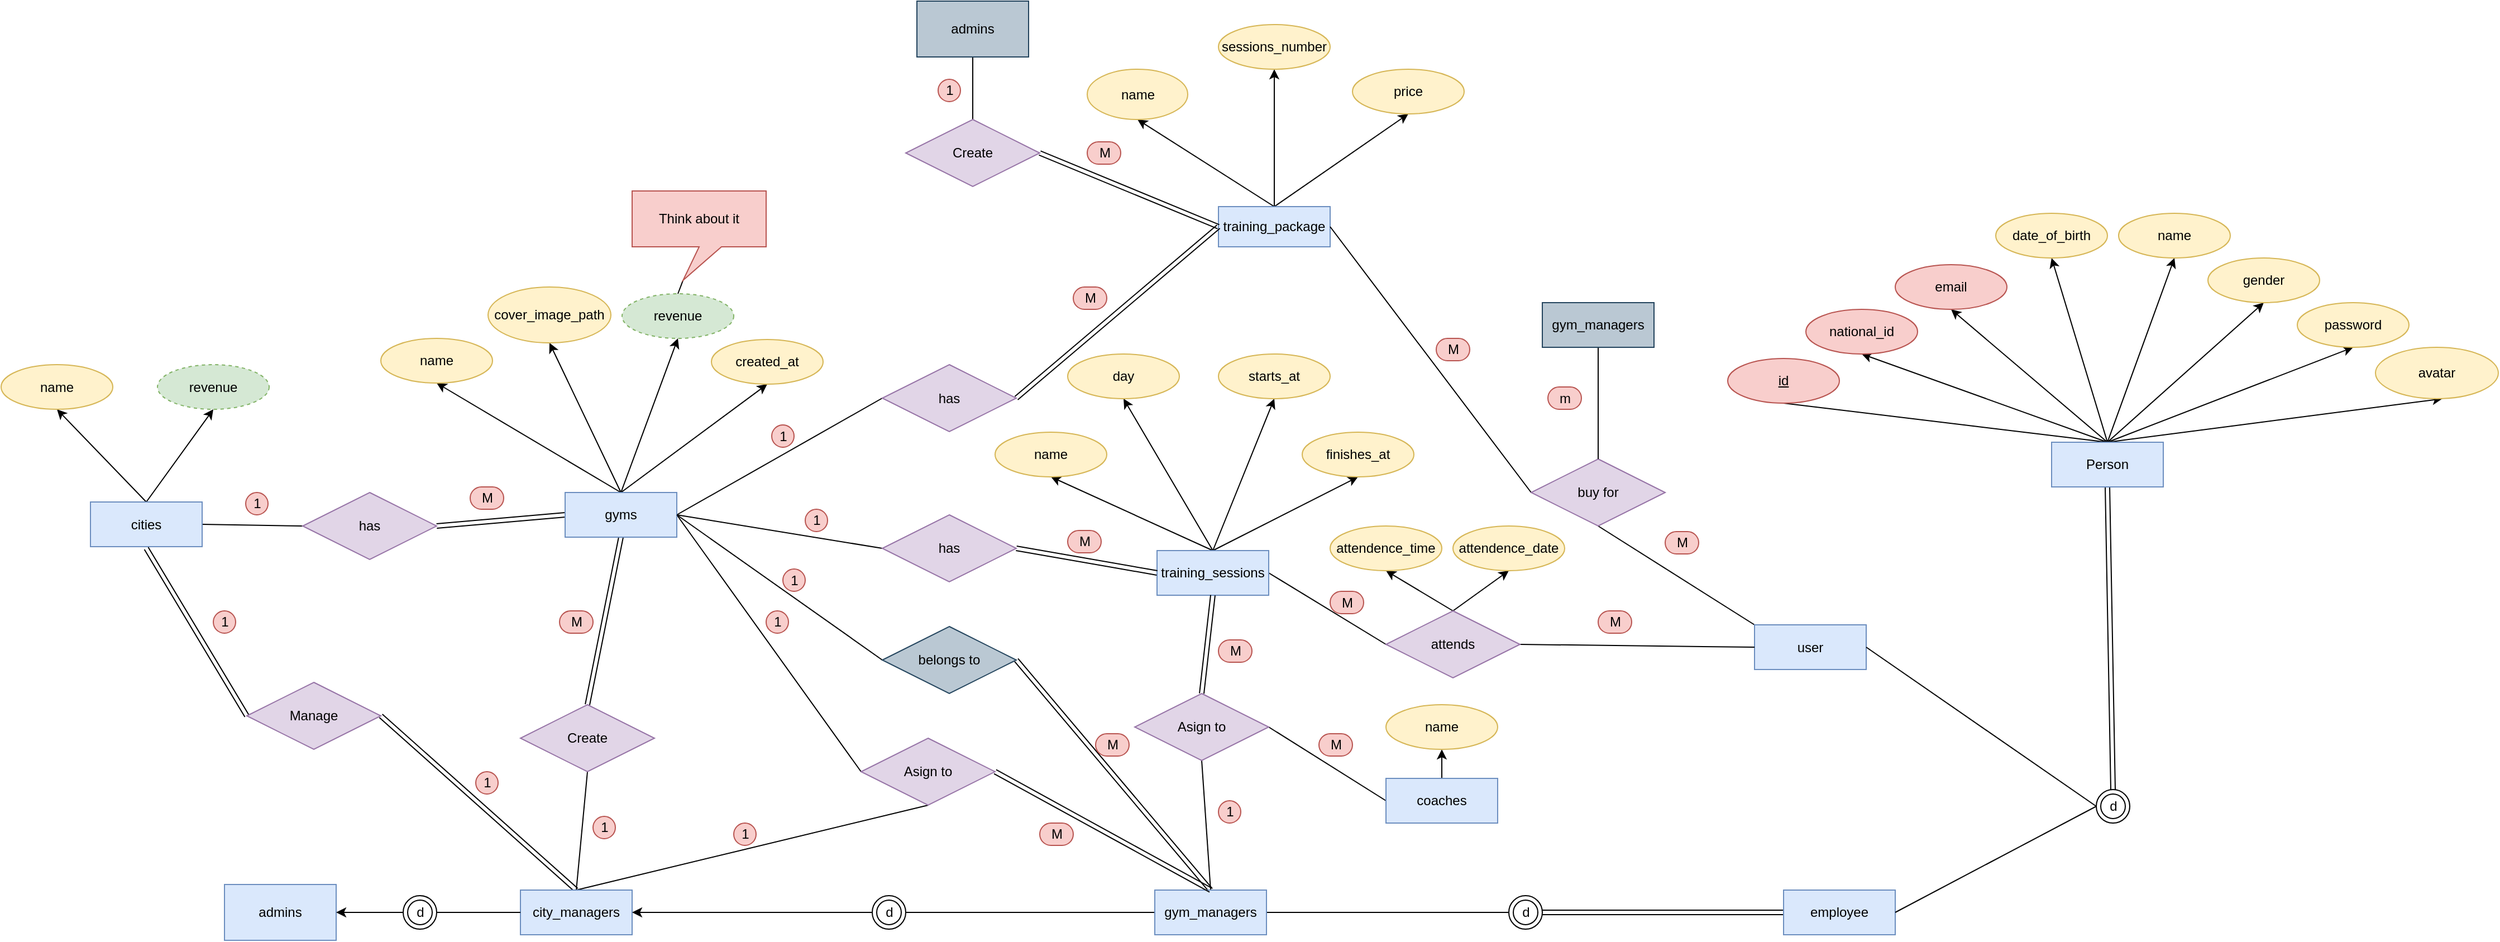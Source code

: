 <mxfile version="15.4.0" type="device" pages="2"><diagram name="Final Enhanced ERD" id="I5pskqRenlkBRNXmGsg3"><mxGraphModel dx="3729" dy="2287" grid="1" gridSize="10" guides="1" tooltips="1" connect="1" arrows="1" fold="1" page="1" pageScale="1" pageWidth="1169" pageHeight="827" math="0" shadow="0"><root><mxCell id="3XnUyBH3vOrXRpiGpQa9-0"/><mxCell id="3XnUyBH3vOrXRpiGpQa9-1" parent="3XnUyBH3vOrXRpiGpQa9-0"/><mxCell id="3XnUyBH3vOrXRpiGpQa9-2" style="edgeStyle=none;rounded=0;orthogonalLoop=1;jettySize=auto;html=1;exitX=0.5;exitY=0;exitDx=0;exitDy=0;entryX=0.5;entryY=1;entryDx=0;entryDy=0;" parent="3XnUyBH3vOrXRpiGpQa9-1" source="3XnUyBH3vOrXRpiGpQa9-11" target="3XnUyBH3vOrXRpiGpQa9-12" edge="1"><mxGeometry relative="1" as="geometry"/></mxCell><mxCell id="3XnUyBH3vOrXRpiGpQa9-3" style="edgeStyle=none;rounded=0;orthogonalLoop=1;jettySize=auto;html=1;exitX=0.5;exitY=0;exitDx=0;exitDy=0;entryX=0.5;entryY=1;entryDx=0;entryDy=0;" parent="3XnUyBH3vOrXRpiGpQa9-1" source="3XnUyBH3vOrXRpiGpQa9-11" target="3XnUyBH3vOrXRpiGpQa9-14" edge="1"><mxGeometry relative="1" as="geometry"/></mxCell><mxCell id="3XnUyBH3vOrXRpiGpQa9-4" style="edgeStyle=none;rounded=0;orthogonalLoop=1;jettySize=auto;html=1;exitX=0.5;exitY=0;exitDx=0;exitDy=0;entryX=0.5;entryY=1;entryDx=0;entryDy=0;" parent="3XnUyBH3vOrXRpiGpQa9-1" source="3XnUyBH3vOrXRpiGpQa9-11" target="3XnUyBH3vOrXRpiGpQa9-13" edge="1"><mxGeometry relative="1" as="geometry"/></mxCell><mxCell id="3XnUyBH3vOrXRpiGpQa9-5" style="edgeStyle=none;rounded=0;orthogonalLoop=1;jettySize=auto;html=1;exitX=0.5;exitY=0;exitDx=0;exitDy=0;entryX=0.5;entryY=1;entryDx=0;entryDy=0;" parent="3XnUyBH3vOrXRpiGpQa9-1" source="3XnUyBH3vOrXRpiGpQa9-11" target="3XnUyBH3vOrXRpiGpQa9-15" edge="1"><mxGeometry relative="1" as="geometry"/></mxCell><mxCell id="3XnUyBH3vOrXRpiGpQa9-6" style="edgeStyle=none;rounded=0;orthogonalLoop=1;jettySize=auto;html=1;exitX=0.5;exitY=0;exitDx=0;exitDy=0;entryX=0.545;entryY=1;entryDx=0;entryDy=0;entryPerimeter=0;" parent="3XnUyBH3vOrXRpiGpQa9-1" source="3XnUyBH3vOrXRpiGpQa9-11" target="3XnUyBH3vOrXRpiGpQa9-16" edge="1"><mxGeometry relative="1" as="geometry"/></mxCell><mxCell id="3XnUyBH3vOrXRpiGpQa9-7" style="edgeStyle=none;rounded=0;orthogonalLoop=1;jettySize=auto;html=1;exitX=0.5;exitY=0;exitDx=0;exitDy=0;entryX=0.5;entryY=1;entryDx=0;entryDy=0;" parent="3XnUyBH3vOrXRpiGpQa9-1" source="3XnUyBH3vOrXRpiGpQa9-11" target="3XnUyBH3vOrXRpiGpQa9-19" edge="1"><mxGeometry relative="1" as="geometry"/></mxCell><mxCell id="3XnUyBH3vOrXRpiGpQa9-8" style="edgeStyle=none;rounded=0;orthogonalLoop=1;jettySize=auto;html=1;exitX=0.5;exitY=0;exitDx=0;exitDy=0;entryX=0.5;entryY=1;entryDx=0;entryDy=0;" parent="3XnUyBH3vOrXRpiGpQa9-1" source="3XnUyBH3vOrXRpiGpQa9-11" target="3XnUyBH3vOrXRpiGpQa9-20" edge="1"><mxGeometry relative="1" as="geometry"/></mxCell><mxCell id="3XnUyBH3vOrXRpiGpQa9-9" style="edgeStyle=none;shape=link;rounded=0;orthogonalLoop=1;jettySize=auto;html=1;exitX=0.5;exitY=1;exitDx=0;exitDy=0;entryX=0.5;entryY=0;entryDx=0;entryDy=0;endArrow=classic;endFill=1;" parent="3XnUyBH3vOrXRpiGpQa9-1" source="3XnUyBH3vOrXRpiGpQa9-11" target="3XnUyBH3vOrXRpiGpQa9-41" edge="1"><mxGeometry relative="1" as="geometry"/></mxCell><mxCell id="3XnUyBH3vOrXRpiGpQa9-10" style="edgeStyle=none;rounded=0;orthogonalLoop=1;jettySize=auto;html=1;exitX=0.5;exitY=0;exitDx=0;exitDy=0;entryX=0.5;entryY=1;entryDx=0;entryDy=0;endArrow=none;endFill=0;" parent="3XnUyBH3vOrXRpiGpQa9-1" source="3XnUyBH3vOrXRpiGpQa9-11" target="3XnUyBH3vOrXRpiGpQa9-43" edge="1"><mxGeometry relative="1" as="geometry"/></mxCell><mxCell id="3XnUyBH3vOrXRpiGpQa9-11" value="Person" style="whiteSpace=wrap;html=1;align=center;fillColor=#dae8fc;strokeColor=#6c8ebf;" parent="3XnUyBH3vOrXRpiGpQa9-1" vertex="1"><mxGeometry x="746" y="175" width="100" height="40" as="geometry"/></mxCell><mxCell id="3XnUyBH3vOrXRpiGpQa9-12" value="email" style="ellipse;whiteSpace=wrap;html=1;align=center;fillColor=#f8cecc;strokeColor=#b85450;" parent="3XnUyBH3vOrXRpiGpQa9-1" vertex="1"><mxGeometry x="606" y="16" width="100" height="40" as="geometry"/></mxCell><mxCell id="3XnUyBH3vOrXRpiGpQa9-13" value="name" style="ellipse;whiteSpace=wrap;html=1;align=center;fillColor=#fff2cc;strokeColor=#d6b656;" parent="3XnUyBH3vOrXRpiGpQa9-1" vertex="1"><mxGeometry x="806" y="-30" width="100" height="40" as="geometry"/></mxCell><mxCell id="3XnUyBH3vOrXRpiGpQa9-14" value="national_id" style="ellipse;whiteSpace=wrap;html=1;align=center;fillColor=#f8cecc;strokeColor=#b85450;fontStyle=0" parent="3XnUyBH3vOrXRpiGpQa9-1" vertex="1"><mxGeometry x="526" y="56" width="100" height="40" as="geometry"/></mxCell><mxCell id="3XnUyBH3vOrXRpiGpQa9-15" value="password" style="ellipse;whiteSpace=wrap;html=1;align=center;fillColor=#fff2cc;strokeColor=#d6b656;" parent="3XnUyBH3vOrXRpiGpQa9-1" vertex="1"><mxGeometry x="966" y="50" width="100" height="40" as="geometry"/></mxCell><mxCell id="3XnUyBH3vOrXRpiGpQa9-16" value="avatar" style="ellipse;whiteSpace=wrap;html=1;align=center;fillColor=#fff2cc;strokeColor=#d6b656;" parent="3XnUyBH3vOrXRpiGpQa9-1" vertex="1"><mxGeometry x="1036" y="90" width="110" height="46" as="geometry"/></mxCell><mxCell id="3XnUyBH3vOrXRpiGpQa9-17" style="edgeStyle=none;rounded=0;orthogonalLoop=1;jettySize=auto;html=1;exitX=0;exitY=0.5;exitDx=0;exitDy=0;entryX=1;entryY=0.5;entryDx=0;entryDy=0;endArrow=none;endFill=0;" parent="3XnUyBH3vOrXRpiGpQa9-1" source="3XnUyBH3vOrXRpiGpQa9-18" target="3XnUyBH3vOrXRpiGpQa9-71" edge="1"><mxGeometry relative="1" as="geometry"><mxPoint x="270" y="596" as="targetPoint"/></mxGeometry></mxCell><mxCell id="3XnUyBH3vOrXRpiGpQa9-18" value="" style="ellipse;shape=doubleEllipse;whiteSpace=wrap;html=1;aspect=fixed;" parent="3XnUyBH3vOrXRpiGpQa9-1" vertex="1"><mxGeometry x="260" y="581" width="30" height="30" as="geometry"/></mxCell><mxCell id="3XnUyBH3vOrXRpiGpQa9-19" value="date_of_birth" style="ellipse;whiteSpace=wrap;html=1;align=center;fillColor=#fff2cc;strokeColor=#d6b656;" parent="3XnUyBH3vOrXRpiGpQa9-1" vertex="1"><mxGeometry x="696" y="-30" width="100" height="40" as="geometry"/></mxCell><mxCell id="3XnUyBH3vOrXRpiGpQa9-20" value="gender" style="ellipse;whiteSpace=wrap;html=1;align=center;fillColor=#fff2cc;strokeColor=#d6b656;" parent="3XnUyBH3vOrXRpiGpQa9-1" vertex="1"><mxGeometry x="886" y="10" width="100" height="40" as="geometry"/></mxCell><mxCell id="3XnUyBH3vOrXRpiGpQa9-21" value="admins" style="whiteSpace=wrap;html=1;align=center;fillColor=#dae8fc;strokeColor=#6c8ebf;" parent="3XnUyBH3vOrXRpiGpQa9-1" vertex="1"><mxGeometry x="-890" y="571" width="100" height="50" as="geometry"/></mxCell><mxCell id="3XnUyBH3vOrXRpiGpQa9-22" value="d" style="text;html=1;resizable=0;autosize=1;align=center;verticalAlign=middle;points=[];fillColor=none;strokeColor=none;rounded=0;" parent="3XnUyBH3vOrXRpiGpQa9-1" vertex="1"><mxGeometry x="265" y="586" width="20" height="20" as="geometry"/></mxCell><mxCell id="67njSNPCLtZeLC7Q-h0z-5" style="edgeStyle=none;rounded=0;orthogonalLoop=1;jettySize=auto;html=1;exitX=0.5;exitY=0;exitDx=0;exitDy=0;entryX=0.5;entryY=1;entryDx=0;entryDy=0;endArrow=classic;endFill=1;" parent="3XnUyBH3vOrXRpiGpQa9-1" source="3XnUyBH3vOrXRpiGpQa9-27" target="3XnUyBH3vOrXRpiGpQa9-28" edge="1"><mxGeometry relative="1" as="geometry"/></mxCell><mxCell id="67njSNPCLtZeLC7Q-h0z-6" style="edgeStyle=none;rounded=0;orthogonalLoop=1;jettySize=auto;html=1;exitX=0.5;exitY=0;exitDx=0;exitDy=0;entryX=0.5;entryY=1;entryDx=0;entryDy=0;endArrow=classic;endFill=1;" parent="3XnUyBH3vOrXRpiGpQa9-1" source="3XnUyBH3vOrXRpiGpQa9-27" target="3XnUyBH3vOrXRpiGpQa9-30" edge="1"><mxGeometry relative="1" as="geometry"/></mxCell><mxCell id="67njSNPCLtZeLC7Q-h0z-7" style="edgeStyle=none;rounded=0;orthogonalLoop=1;jettySize=auto;html=1;exitX=0.5;exitY=0;exitDx=0;exitDy=0;entryX=0.5;entryY=1;entryDx=0;entryDy=0;endArrow=classic;endFill=1;" parent="3XnUyBH3vOrXRpiGpQa9-1" source="3XnUyBH3vOrXRpiGpQa9-27" target="3XnUyBH3vOrXRpiGpQa9-29" edge="1"><mxGeometry relative="1" as="geometry"/></mxCell><mxCell id="3XnUyBH3vOrXRpiGpQa9-27" value="training_package" style="whiteSpace=wrap;html=1;align=center;fillColor=#dae8fc;strokeColor=#6c8ebf;" parent="3XnUyBH3vOrXRpiGpQa9-1" vertex="1"><mxGeometry y="-36" width="100" height="36" as="geometry"/></mxCell><mxCell id="3XnUyBH3vOrXRpiGpQa9-28" value="name" style="ellipse;whiteSpace=wrap;html=1;align=center;fillColor=#fff2cc;strokeColor=#d6b656;" parent="3XnUyBH3vOrXRpiGpQa9-1" vertex="1"><mxGeometry x="-117.5" y="-159" width="90" height="45" as="geometry"/></mxCell><mxCell id="3XnUyBH3vOrXRpiGpQa9-29" value="price" style="ellipse;whiteSpace=wrap;html=1;align=center;fillColor=#fff2cc;strokeColor=#d6b656;" parent="3XnUyBH3vOrXRpiGpQa9-1" vertex="1"><mxGeometry x="120" y="-159" width="100" height="40" as="geometry"/></mxCell><mxCell id="3XnUyBH3vOrXRpiGpQa9-30" value="sessions_number" style="ellipse;whiteSpace=wrap;html=1;align=center;fillColor=#fff2cc;strokeColor=#d6b656;" parent="3XnUyBH3vOrXRpiGpQa9-1" vertex="1"><mxGeometry y="-199" width="100" height="40" as="geometry"/></mxCell><mxCell id="BVjQJrXd631De7LE2uGL-12" style="edgeStyle=none;rounded=0;orthogonalLoop=1;jettySize=auto;html=1;exitX=0;exitY=0.5;exitDx=0;exitDy=0;entryX=1;entryY=0.5;entryDx=0;entryDy=0;endArrow=none;endFill=0;" parent="3XnUyBH3vOrXRpiGpQa9-1" source="3XnUyBH3vOrXRpiGpQa9-33" target="3XnUyBH3vOrXRpiGpQa9-27" edge="1"><mxGeometry relative="1" as="geometry"/></mxCell><mxCell id="6wAWY_jPVy7nvPov10EY-1" style="edgeStyle=none;rounded=0;orthogonalLoop=1;jettySize=auto;html=1;exitX=0.5;exitY=1;exitDx=0;exitDy=0;entryX=0;entryY=0;entryDx=0;entryDy=0;endArrow=none;endFill=0;" parent="3XnUyBH3vOrXRpiGpQa9-1" source="3XnUyBH3vOrXRpiGpQa9-33" target="3XnUyBH3vOrXRpiGpQa9-38" edge="1"><mxGeometry relative="1" as="geometry"/></mxCell><mxCell id="3XnUyBH3vOrXRpiGpQa9-33" value="buy for" style="shape=rhombus;perimeter=rhombusPerimeter;whiteSpace=wrap;html=1;align=center;fillColor=#e1d5e7;strokeColor=#9673a6;rotation=0;" parent="3XnUyBH3vOrXRpiGpQa9-1" vertex="1"><mxGeometry x="280" y="190" width="120" height="60" as="geometry"/></mxCell><mxCell id="3XnUyBH3vOrXRpiGpQa9-35" style="edgeStyle=none;rounded=0;orthogonalLoop=1;jettySize=auto;html=1;exitX=0;exitY=0.5;exitDx=0;exitDy=0;entryX=1;entryY=0.5;entryDx=0;entryDy=0;endArrow=classic;endFill=1;shape=link;" parent="3XnUyBH3vOrXRpiGpQa9-1" source="3XnUyBH3vOrXRpiGpQa9-36" target="3XnUyBH3vOrXRpiGpQa9-18" edge="1"><mxGeometry relative="1" as="geometry"/></mxCell><mxCell id="3XnUyBH3vOrXRpiGpQa9-36" value="employee" style="whiteSpace=wrap;html=1;align=center;fillColor=#dae8fc;strokeColor=#6c8ebf;" parent="3XnUyBH3vOrXRpiGpQa9-1" vertex="1"><mxGeometry x="506" y="576" width="100" height="40" as="geometry"/></mxCell><mxCell id="3XnUyBH3vOrXRpiGpQa9-38" value="user" style="whiteSpace=wrap;html=1;align=center;fillColor=#dae8fc;strokeColor=#6c8ebf;" parent="3XnUyBH3vOrXRpiGpQa9-1" vertex="1"><mxGeometry x="480" y="338.5" width="100" height="40" as="geometry"/></mxCell><mxCell id="3XnUyBH3vOrXRpiGpQa9-39" style="edgeStyle=none;rounded=0;orthogonalLoop=1;jettySize=auto;html=1;exitX=0;exitY=0.5;exitDx=0;exitDy=0;entryX=1;entryY=0.5;entryDx=0;entryDy=0;endArrow=none;endFill=0;" parent="3XnUyBH3vOrXRpiGpQa9-1" source="3XnUyBH3vOrXRpiGpQa9-41" target="3XnUyBH3vOrXRpiGpQa9-36" edge="1"><mxGeometry relative="1" as="geometry"/></mxCell><mxCell id="3XnUyBH3vOrXRpiGpQa9-40" style="edgeStyle=none;rounded=0;orthogonalLoop=1;jettySize=auto;html=1;exitX=0;exitY=0.5;exitDx=0;exitDy=0;endArrow=none;endFill=0;entryX=1;entryY=0.5;entryDx=0;entryDy=0;" parent="3XnUyBH3vOrXRpiGpQa9-1" source="3XnUyBH3vOrXRpiGpQa9-41" target="3XnUyBH3vOrXRpiGpQa9-38" edge="1"><mxGeometry relative="1" as="geometry"><mxPoint x="601" y="440" as="targetPoint"/></mxGeometry></mxCell><mxCell id="3XnUyBH3vOrXRpiGpQa9-41" value="" style="ellipse;shape=doubleEllipse;whiteSpace=wrap;html=1;aspect=fixed;" parent="3XnUyBH3vOrXRpiGpQa9-1" vertex="1"><mxGeometry x="786" y="486" width="30" height="30" as="geometry"/></mxCell><mxCell id="3XnUyBH3vOrXRpiGpQa9-42" value="d" style="text;html=1;resizable=0;autosize=1;align=center;verticalAlign=middle;points=[];fillColor=none;strokeColor=none;rounded=0;" parent="3XnUyBH3vOrXRpiGpQa9-1" vertex="1"><mxGeometry x="791" y="491" width="20" height="20" as="geometry"/></mxCell><mxCell id="3XnUyBH3vOrXRpiGpQa9-43" value="id" style="ellipse;whiteSpace=wrap;html=1;align=center;fillColor=#f8cecc;strokeColor=#b85450;fontStyle=4" parent="3XnUyBH3vOrXRpiGpQa9-1" vertex="1"><mxGeometry x="456" y="100" width="100" height="40" as="geometry"/></mxCell><mxCell id="67njSNPCLtZeLC7Q-h0z-11" style="edgeStyle=none;rounded=0;orthogonalLoop=1;jettySize=auto;html=1;exitX=0.5;exitY=0;exitDx=0;exitDy=0;entryX=0.5;entryY=1;entryDx=0;entryDy=0;endArrow=none;endFill=0;" parent="3XnUyBH3vOrXRpiGpQa9-1" source="3XnUyBH3vOrXRpiGpQa9-47" target="3XnUyBH3vOrXRpiGpQa9-67" edge="1"><mxGeometry relative="1" as="geometry"/></mxCell><mxCell id="67njSNPCLtZeLC7Q-h0z-14" style="edgeStyle=none;rounded=0;orthogonalLoop=1;jettySize=auto;html=1;exitX=0.5;exitY=0;exitDx=0;exitDy=0;entryX=1;entryY=0.5;entryDx=0;entryDy=0;endArrow=none;endFill=0;shape=link;" parent="3XnUyBH3vOrXRpiGpQa9-1" source="3XnUyBH3vOrXRpiGpQa9-47" target="67njSNPCLtZeLC7Q-h0z-13" edge="1"><mxGeometry relative="1" as="geometry"/></mxCell><mxCell id="7BEeQwaL0ZzUTKSQMzfb-3" style="edgeStyle=none;rounded=0;orthogonalLoop=1;jettySize=auto;html=1;exitX=0.5;exitY=0;exitDx=0;exitDy=0;entryX=0.5;entryY=1;entryDx=0;entryDy=0;endArrow=none;endFill=0;" parent="3XnUyBH3vOrXRpiGpQa9-1" source="3XnUyBH3vOrXRpiGpQa9-47" target="7BEeQwaL0ZzUTKSQMzfb-0" edge="1"><mxGeometry relative="1" as="geometry"/></mxCell><mxCell id="3XnUyBH3vOrXRpiGpQa9-47" value="city_managers" style="whiteSpace=wrap;html=1;align=center;fillColor=#dae8fc;strokeColor=#6c8ebf;" parent="3XnUyBH3vOrXRpiGpQa9-1" vertex="1"><mxGeometry x="-625" y="576" width="100" height="40" as="geometry"/></mxCell><mxCell id="3XnUyBH3vOrXRpiGpQa9-48" style="edgeStyle=none;rounded=0;orthogonalLoop=1;jettySize=auto;html=1;exitX=0;exitY=0.5;exitDx=0;exitDy=0;entryX=1;entryY=0.5;entryDx=0;entryDy=0;endArrow=classic;endFill=1;" parent="3XnUyBH3vOrXRpiGpQa9-1" source="3XnUyBH3vOrXRpiGpQa9-49" target="3XnUyBH3vOrXRpiGpQa9-47" edge="1"><mxGeometry relative="1" as="geometry"><mxPoint x="-309" y="856" as="targetPoint"/></mxGeometry></mxCell><mxCell id="3XnUyBH3vOrXRpiGpQa9-49" value="" style="ellipse;shape=doubleEllipse;whiteSpace=wrap;html=1;aspect=fixed;" parent="3XnUyBH3vOrXRpiGpQa9-1" vertex="1"><mxGeometry x="-310" y="581" width="30" height="30" as="geometry"/></mxCell><mxCell id="3XnUyBH3vOrXRpiGpQa9-50" value="d" style="text;html=1;resizable=0;autosize=1;align=center;verticalAlign=middle;points=[];fillColor=none;strokeColor=none;rounded=0;" parent="3XnUyBH3vOrXRpiGpQa9-1" vertex="1"><mxGeometry x="-305" y="586" width="20" height="20" as="geometry"/></mxCell><mxCell id="3XnUyBH3vOrXRpiGpQa9-51" style="edgeStyle=none;rounded=0;orthogonalLoop=1;jettySize=auto;html=1;exitX=0;exitY=0.5;exitDx=0;exitDy=0;entryX=1;entryY=0.5;entryDx=0;entryDy=0;endArrow=none;endFill=0;" parent="3XnUyBH3vOrXRpiGpQa9-1" source="3XnUyBH3vOrXRpiGpQa9-47" target="3XnUyBH3vOrXRpiGpQa9-53" edge="1"><mxGeometry relative="1" as="geometry"><mxPoint x="-380" y="699.5" as="sourcePoint"/></mxGeometry></mxCell><mxCell id="67njSNPCLtZeLC7Q-h0z-2" style="edgeStyle=none;rounded=0;orthogonalLoop=1;jettySize=auto;html=1;exitX=0;exitY=0.5;exitDx=0;exitDy=0;entryX=1;entryY=0.5;entryDx=0;entryDy=0;endArrow=classic;endFill=1;" parent="3XnUyBH3vOrXRpiGpQa9-1" source="3XnUyBH3vOrXRpiGpQa9-53" target="3XnUyBH3vOrXRpiGpQa9-21" edge="1"><mxGeometry relative="1" as="geometry"/></mxCell><mxCell id="3XnUyBH3vOrXRpiGpQa9-53" value="" style="ellipse;shape=doubleEllipse;whiteSpace=wrap;html=1;aspect=fixed;" parent="3XnUyBH3vOrXRpiGpQa9-1" vertex="1"><mxGeometry x="-730" y="581" width="30" height="30" as="geometry"/></mxCell><mxCell id="3XnUyBH3vOrXRpiGpQa9-54" value="d" style="text;html=1;resizable=0;autosize=1;align=center;verticalAlign=middle;points=[];fillColor=none;strokeColor=none;rounded=0;" parent="3XnUyBH3vOrXRpiGpQa9-1" vertex="1"><mxGeometry x="-725" y="586" width="20" height="20" as="geometry"/></mxCell><mxCell id="67njSNPCLtZeLC7Q-h0z-15" style="edgeStyle=none;rounded=0;orthogonalLoop=1;jettySize=auto;html=1;exitX=0.5;exitY=0;exitDx=0;exitDy=0;entryX=0.5;entryY=1;entryDx=0;entryDy=0;endArrow=classic;endFill=1;" parent="3XnUyBH3vOrXRpiGpQa9-1" source="3XnUyBH3vOrXRpiGpQa9-59" target="3XnUyBH3vOrXRpiGpQa9-60" edge="1"><mxGeometry relative="1" as="geometry"/></mxCell><mxCell id="67njSNPCLtZeLC7Q-h0z-16" style="edgeStyle=none;rounded=0;orthogonalLoop=1;jettySize=auto;html=1;exitX=0.5;exitY=0;exitDx=0;exitDy=0;entryX=0.5;entryY=1;entryDx=0;entryDy=0;endArrow=classic;endFill=1;" parent="3XnUyBH3vOrXRpiGpQa9-1" source="3XnUyBH3vOrXRpiGpQa9-59" target="3XnUyBH3vOrXRpiGpQa9-126" edge="1"><mxGeometry relative="1" as="geometry"/></mxCell><mxCell id="67njSNPCLtZeLC7Q-h0z-18" style="edgeStyle=none;rounded=0;orthogonalLoop=1;jettySize=auto;html=1;exitX=1;exitY=0.5;exitDx=0;exitDy=0;entryX=0;entryY=0.5;entryDx=0;entryDy=0;endArrow=none;endFill=0;" parent="3XnUyBH3vOrXRpiGpQa9-1" source="3XnUyBH3vOrXRpiGpQa9-59" target="3XnUyBH3vOrXRpiGpQa9-64" edge="1"><mxGeometry relative="1" as="geometry"/></mxCell><mxCell id="3XnUyBH3vOrXRpiGpQa9-59" value="cities" style="whiteSpace=wrap;html=1;align=center;fillColor=#dae8fc;strokeColor=#6c8ebf;" parent="3XnUyBH3vOrXRpiGpQa9-1" vertex="1"><mxGeometry x="-1010" y="228.5" width="100" height="40" as="geometry"/></mxCell><mxCell id="3XnUyBH3vOrXRpiGpQa9-60" value="name" style="ellipse;whiteSpace=wrap;html=1;align=center;fillColor=#fff2cc;strokeColor=#d6b656;" parent="3XnUyBH3vOrXRpiGpQa9-1" vertex="1"><mxGeometry x="-1090" y="105.5" width="100" height="40" as="geometry"/></mxCell><mxCell id="67njSNPCLtZeLC7Q-h0z-19" style="edgeStyle=none;rounded=0;orthogonalLoop=1;jettySize=auto;html=1;exitX=1;exitY=0.5;exitDx=0;exitDy=0;entryX=0;entryY=0.5;entryDx=0;entryDy=0;endArrow=none;endFill=0;shape=link;" parent="3XnUyBH3vOrXRpiGpQa9-1" source="3XnUyBH3vOrXRpiGpQa9-64" target="3XnUyBH3vOrXRpiGpQa9-81" edge="1"><mxGeometry relative="1" as="geometry"/></mxCell><mxCell id="3XnUyBH3vOrXRpiGpQa9-64" value="has" style="shape=rhombus;perimeter=rhombusPerimeter;whiteSpace=wrap;html=1;align=center;fillColor=#e1d5e7;strokeColor=#9673a6;" parent="3XnUyBH3vOrXRpiGpQa9-1" vertex="1"><mxGeometry x="-820" y="220" width="120" height="60" as="geometry"/></mxCell><mxCell id="3XnUyBH3vOrXRpiGpQa9-65" value="M" style="text;html=1;resizable=0;autosize=1;align=center;verticalAlign=middle;points=[];fillColor=#f8cecc;strokeColor=#b85450;rounded=1;arcSize=50;" parent="3XnUyBH3vOrXRpiGpQa9-1" vertex="1"><mxGeometry x="-670" y="215" width="30" height="20" as="geometry"/></mxCell><mxCell id="67njSNPCLtZeLC7Q-h0z-12" style="edgeStyle=none;rounded=0;orthogonalLoop=1;jettySize=auto;html=1;exitX=0.5;exitY=0;exitDx=0;exitDy=0;entryX=0.5;entryY=1;entryDx=0;entryDy=0;endArrow=none;endFill=0;shape=link;" parent="3XnUyBH3vOrXRpiGpQa9-1" source="3XnUyBH3vOrXRpiGpQa9-67" target="3XnUyBH3vOrXRpiGpQa9-81" edge="1"><mxGeometry relative="1" as="geometry"/></mxCell><mxCell id="3XnUyBH3vOrXRpiGpQa9-67" value="Create" style="shape=rhombus;perimeter=rhombusPerimeter;whiteSpace=wrap;html=1;align=center;fillColor=#e1d5e7;strokeColor=#9673a6;" parent="3XnUyBH3vOrXRpiGpQa9-1" vertex="1"><mxGeometry x="-625" y="410" width="120" height="60" as="geometry"/></mxCell><mxCell id="3XnUyBH3vOrXRpiGpQa9-68" style="edgeStyle=none;rounded=0;orthogonalLoop=1;jettySize=auto;html=1;exitX=0;exitY=0.5;exitDx=0;exitDy=0;entryX=1;entryY=0.5;entryDx=0;entryDy=0;endArrow=none;endFill=0;" parent="3XnUyBH3vOrXRpiGpQa9-1" source="3XnUyBH3vOrXRpiGpQa9-71" target="3XnUyBH3vOrXRpiGpQa9-49" edge="1"><mxGeometry relative="1" as="geometry"/></mxCell><mxCell id="2t46BDxV1obnQ-xTkzqL-1" style="edgeStyle=none;rounded=0;orthogonalLoop=1;jettySize=auto;html=1;exitX=0.5;exitY=0;exitDx=0;exitDy=0;entryX=1;entryY=0.5;entryDx=0;entryDy=0;endArrow=none;endFill=0;shape=link;" parent="3XnUyBH3vOrXRpiGpQa9-1" source="3XnUyBH3vOrXRpiGpQa9-71" target="2t46BDxV1obnQ-xTkzqL-0" edge="1"><mxGeometry relative="1" as="geometry"/></mxCell><mxCell id="PWxdYwW-8Fs6NaxxR_2b-9" style="edgeStyle=none;rounded=0;orthogonalLoop=1;jettySize=auto;html=1;exitX=0.5;exitY=0;exitDx=0;exitDy=0;entryX=0.5;entryY=1;entryDx=0;entryDy=0;endArrow=none;endFill=0;" parent="3XnUyBH3vOrXRpiGpQa9-1" source="3XnUyBH3vOrXRpiGpQa9-71" target="PWxdYwW-8Fs6NaxxR_2b-8" edge="1"><mxGeometry relative="1" as="geometry"/></mxCell><mxCell id="3XnUyBH3vOrXRpiGpQa9-71" value="gym_managers" style="whiteSpace=wrap;html=1;align=center;fillColor=#dae8fc;strokeColor=#6c8ebf;" parent="3XnUyBH3vOrXRpiGpQa9-1" vertex="1"><mxGeometry x="-57" y="576" width="100" height="40" as="geometry"/></mxCell><mxCell id="3XnUyBH3vOrXRpiGpQa9-74" style="edgeStyle=none;rounded=0;orthogonalLoop=1;jettySize=auto;html=1;exitX=0.5;exitY=0;exitDx=0;exitDy=0;entryX=0.5;entryY=1;entryDx=0;entryDy=0;endArrow=classic;endFill=1;" parent="3XnUyBH3vOrXRpiGpQa9-1" source="3XnUyBH3vOrXRpiGpQa9-81" target="3XnUyBH3vOrXRpiGpQa9-83" edge="1"><mxGeometry relative="1" as="geometry"/></mxCell><mxCell id="3XnUyBH3vOrXRpiGpQa9-75" style="edgeStyle=none;rounded=0;orthogonalLoop=1;jettySize=auto;html=1;exitX=0.5;exitY=0;exitDx=0;exitDy=0;entryX=0.5;entryY=1;entryDx=0;entryDy=0;endArrow=classic;endFill=1;" parent="3XnUyBH3vOrXRpiGpQa9-1" source="3XnUyBH3vOrXRpiGpQa9-81" target="3XnUyBH3vOrXRpiGpQa9-84" edge="1"><mxGeometry relative="1" as="geometry"/></mxCell><mxCell id="3XnUyBH3vOrXRpiGpQa9-76" style="edgeStyle=none;rounded=0;orthogonalLoop=1;jettySize=auto;html=1;exitX=0.5;exitY=0;exitDx=0;exitDy=0;entryX=0.5;entryY=1;entryDx=0;entryDy=0;endArrow=classic;endFill=1;" parent="3XnUyBH3vOrXRpiGpQa9-1" source="3XnUyBH3vOrXRpiGpQa9-81" target="3XnUyBH3vOrXRpiGpQa9-82" edge="1"><mxGeometry relative="1" as="geometry"/></mxCell><mxCell id="3XnUyBH3vOrXRpiGpQa9-80" style="edgeStyle=none;rounded=0;orthogonalLoop=1;jettySize=auto;html=1;exitX=0.5;exitY=0;exitDx=0;exitDy=0;entryX=0.5;entryY=1;entryDx=0;entryDy=0;endArrow=classic;endFill=1;" parent="3XnUyBH3vOrXRpiGpQa9-1" source="3XnUyBH3vOrXRpiGpQa9-81" target="3XnUyBH3vOrXRpiGpQa9-125" edge="1"><mxGeometry relative="1" as="geometry"/></mxCell><mxCell id="wtmWELM-XLlsKLxCKAkb-0" style="edgeStyle=none;rounded=0;orthogonalLoop=1;jettySize=auto;html=1;exitX=1;exitY=0.5;exitDx=0;exitDy=0;entryX=0;entryY=0.5;entryDx=0;entryDy=0;endArrow=none;endFill=0;" parent="3XnUyBH3vOrXRpiGpQa9-1" source="3XnUyBH3vOrXRpiGpQa9-81" target="3XnUyBH3vOrXRpiGpQa9-122" edge="1"><mxGeometry relative="1" as="geometry"/></mxCell><mxCell id="7BEeQwaL0ZzUTKSQMzfb-1" style="edgeStyle=none;rounded=0;orthogonalLoop=1;jettySize=auto;html=1;exitX=1;exitY=0.5;exitDx=0;exitDy=0;entryX=0;entryY=0.5;entryDx=0;entryDy=0;endArrow=none;endFill=0;" parent="3XnUyBH3vOrXRpiGpQa9-1" source="3XnUyBH3vOrXRpiGpQa9-81" target="7BEeQwaL0ZzUTKSQMzfb-0" edge="1"><mxGeometry relative="1" as="geometry"/></mxCell><mxCell id="hUMQhtJYAKS4tBE5VKwz-1" style="edgeStyle=none;rounded=0;orthogonalLoop=1;jettySize=auto;html=1;exitX=1;exitY=0.5;exitDx=0;exitDy=0;entryX=0;entryY=0.5;entryDx=0;entryDy=0;endArrow=none;endFill=0;" parent="3XnUyBH3vOrXRpiGpQa9-1" source="3XnUyBH3vOrXRpiGpQa9-81" target="hUMQhtJYAKS4tBE5VKwz-0" edge="1"><mxGeometry relative="1" as="geometry"/></mxCell><mxCell id="3XnUyBH3vOrXRpiGpQa9-81" value="gyms" style="whiteSpace=wrap;html=1;align=center;fillColor=#dae8fc;strokeColor=#6c8ebf;" parent="3XnUyBH3vOrXRpiGpQa9-1" vertex="1"><mxGeometry x="-585" y="220" width="100" height="40" as="geometry"/></mxCell><mxCell id="3XnUyBH3vOrXRpiGpQa9-82" value="name" style="ellipse;whiteSpace=wrap;html=1;align=center;fillColor=#fff2cc;strokeColor=#d6b656;" parent="3XnUyBH3vOrXRpiGpQa9-1" vertex="1"><mxGeometry x="-750" y="82" width="100" height="40" as="geometry"/></mxCell><mxCell id="3XnUyBH3vOrXRpiGpQa9-83" value="created_at" style="ellipse;whiteSpace=wrap;html=1;align=center;fillColor=#fff2cc;strokeColor=#d6b656;" parent="3XnUyBH3vOrXRpiGpQa9-1" vertex="1"><mxGeometry x="-454" y="83" width="100" height="40" as="geometry"/></mxCell><mxCell id="3XnUyBH3vOrXRpiGpQa9-84" value="cover_image_path" style="ellipse;whiteSpace=wrap;html=1;align=center;fillColor=#fff2cc;strokeColor=#d6b656;" parent="3XnUyBH3vOrXRpiGpQa9-1" vertex="1"><mxGeometry x="-654" y="36" width="110" height="50" as="geometry"/></mxCell><mxCell id="3XnUyBH3vOrXRpiGpQa9-86" value="M" style="text;html=1;resizable=0;autosize=1;align=center;verticalAlign=middle;points=[];fillColor=#f8cecc;strokeColor=#b85450;rounded=1;arcSize=50;" parent="3XnUyBH3vOrXRpiGpQa9-1" vertex="1"><mxGeometry x="-590" y="326" width="30" height="20" as="geometry"/></mxCell><mxCell id="3XnUyBH3vOrXRpiGpQa9-87" value="1" style="text;html=1;resizable=0;autosize=1;align=center;verticalAlign=middle;points=[];fillColor=#f8cecc;strokeColor=#b85450;rounded=1;arcSize=50;" parent="3XnUyBH3vOrXRpiGpQa9-1" vertex="1"><mxGeometry x="-871" y="220" width="20" height="20" as="geometry"/></mxCell><mxCell id="3XnUyBH3vOrXRpiGpQa9-90" style="edgeStyle=none;rounded=0;orthogonalLoop=1;jettySize=auto;html=1;exitX=0.5;exitY=0;exitDx=0;exitDy=0;entryX=0.5;entryY=1;entryDx=0;entryDy=0;endArrow=classic;endFill=1;" parent="3XnUyBH3vOrXRpiGpQa9-1" source="3XnUyBH3vOrXRpiGpQa9-94" target="3XnUyBH3vOrXRpiGpQa9-95" edge="1"><mxGeometry relative="1" as="geometry"/></mxCell><mxCell id="3XnUyBH3vOrXRpiGpQa9-91" style="edgeStyle=none;rounded=0;orthogonalLoop=1;jettySize=auto;html=1;exitX=0.5;exitY=0;exitDx=0;exitDy=0;entryX=0.5;entryY=1;entryDx=0;entryDy=0;endArrow=classic;endFill=1;" parent="3XnUyBH3vOrXRpiGpQa9-1" source="3XnUyBH3vOrXRpiGpQa9-94" target="3XnUyBH3vOrXRpiGpQa9-98" edge="1"><mxGeometry relative="1" as="geometry"/></mxCell><mxCell id="3XnUyBH3vOrXRpiGpQa9-92" style="edgeStyle=none;rounded=0;orthogonalLoop=1;jettySize=auto;html=1;exitX=0.5;exitY=0;exitDx=0;exitDy=0;entryX=0.5;entryY=1;entryDx=0;entryDy=0;endArrow=classic;endFill=1;" parent="3XnUyBH3vOrXRpiGpQa9-1" source="3XnUyBH3vOrXRpiGpQa9-94" target="3XnUyBH3vOrXRpiGpQa9-96" edge="1"><mxGeometry relative="1" as="geometry"/></mxCell><mxCell id="3XnUyBH3vOrXRpiGpQa9-93" style="edgeStyle=none;rounded=0;orthogonalLoop=1;jettySize=auto;html=1;exitX=0.5;exitY=0;exitDx=0;exitDy=0;entryX=0.5;entryY=1;entryDx=0;entryDy=0;endArrow=classic;endFill=1;" parent="3XnUyBH3vOrXRpiGpQa9-1" source="3XnUyBH3vOrXRpiGpQa9-94" target="3XnUyBH3vOrXRpiGpQa9-97" edge="1"><mxGeometry relative="1" as="geometry"><mxPoint x="-16" y="-54.0" as="targetPoint"/></mxGeometry></mxCell><mxCell id="GtJcBT9kxezIZ92Mib9B-5" style="edgeStyle=none;rounded=0;orthogonalLoop=1;jettySize=auto;html=1;exitX=1;exitY=0.5;exitDx=0;exitDy=0;entryX=0;entryY=0.5;entryDx=0;entryDy=0;endArrow=none;endFill=0;" parent="3XnUyBH3vOrXRpiGpQa9-1" source="3XnUyBH3vOrXRpiGpQa9-94" target="GtJcBT9kxezIZ92Mib9B-2" edge="1"><mxGeometry relative="1" as="geometry"/></mxCell><mxCell id="3XnUyBH3vOrXRpiGpQa9-94" value="training_sessions" style="whiteSpace=wrap;html=1;align=center;fillColor=#dae8fc;strokeColor=#6c8ebf;" parent="3XnUyBH3vOrXRpiGpQa9-1" vertex="1"><mxGeometry x="-55" y="272" width="100" height="40" as="geometry"/></mxCell><mxCell id="3XnUyBH3vOrXRpiGpQa9-95" value="name" style="ellipse;whiteSpace=wrap;html=1;align=center;fillColor=#fff2cc;strokeColor=#d6b656;" parent="3XnUyBH3vOrXRpiGpQa9-1" vertex="1"><mxGeometry x="-200" y="166" width="100" height="40" as="geometry"/></mxCell><mxCell id="3XnUyBH3vOrXRpiGpQa9-96" value="starts_at" style="ellipse;whiteSpace=wrap;html=1;align=center;fillColor=#fff2cc;strokeColor=#d6b656;" parent="3XnUyBH3vOrXRpiGpQa9-1" vertex="1"><mxGeometry y="96" width="100" height="40" as="geometry"/></mxCell><mxCell id="3XnUyBH3vOrXRpiGpQa9-97" value="finishes_at" style="ellipse;whiteSpace=wrap;html=1;align=center;fillColor=#fff2cc;strokeColor=#d6b656;" parent="3XnUyBH3vOrXRpiGpQa9-1" vertex="1"><mxGeometry x="75" y="166" width="100" height="40" as="geometry"/></mxCell><mxCell id="3XnUyBH3vOrXRpiGpQa9-98" value="day" style="ellipse;whiteSpace=wrap;html=1;align=center;fillColor=#fff2cc;strokeColor=#d6b656;" parent="3XnUyBH3vOrXRpiGpQa9-1" vertex="1"><mxGeometry x="-135" y="96" width="100" height="40" as="geometry"/></mxCell><mxCell id="3XnUyBH3vOrXRpiGpQa9-99" style="edgeStyle=none;rounded=0;orthogonalLoop=1;jettySize=auto;html=1;exitX=1;exitY=1;exitDx=0;exitDy=0;endArrow=none;endFill=0;" parent="3XnUyBH3vOrXRpiGpQa9-1" source="3XnUyBH3vOrXRpiGpQa9-98" target="3XnUyBH3vOrXRpiGpQa9-98" edge="1"><mxGeometry relative="1" as="geometry"/></mxCell><mxCell id="BVjQJrXd631De7LE2uGL-11" style="edgeStyle=none;rounded=0;orthogonalLoop=1;jettySize=auto;html=1;exitX=1;exitY=0.5;exitDx=0;exitDy=0;entryX=0;entryY=0.5;entryDx=0;entryDy=0;endArrow=none;endFill=0;shape=link;" parent="3XnUyBH3vOrXRpiGpQa9-1" source="3XnUyBH3vOrXRpiGpQa9-122" target="3XnUyBH3vOrXRpiGpQa9-27" edge="1"><mxGeometry relative="1" as="geometry"/></mxCell><mxCell id="3XnUyBH3vOrXRpiGpQa9-122" value="has" style="shape=rhombus;perimeter=rhombusPerimeter;whiteSpace=wrap;html=1;align=center;fillColor=#e1d5e7;strokeColor=#9673a6;rotation=0;" parent="3XnUyBH3vOrXRpiGpQa9-1" vertex="1"><mxGeometry x="-301" y="105.5" width="120" height="60" as="geometry"/></mxCell><mxCell id="3XnUyBH3vOrXRpiGpQa9-125" value="revenue" style="ellipse;whiteSpace=wrap;html=1;align=center;dashed=1;fillColor=#d5e8d4;strokeColor=#82b366;" parent="3XnUyBH3vOrXRpiGpQa9-1" vertex="1"><mxGeometry x="-534" y="42" width="100" height="40" as="geometry"/></mxCell><mxCell id="3XnUyBH3vOrXRpiGpQa9-126" value="revenue" style="ellipse;whiteSpace=wrap;html=1;align=center;dashed=1;fillColor=#d5e8d4;strokeColor=#82b366;" parent="3XnUyBH3vOrXRpiGpQa9-1" vertex="1"><mxGeometry x="-950" y="105.5" width="100" height="40" as="geometry"/></mxCell><mxCell id="67njSNPCLtZeLC7Q-h0z-9" style="edgeStyle=none;rounded=0;orthogonalLoop=1;jettySize=auto;html=1;exitX=0;exitY=0;exitDx=45.6;exitDy=80;exitPerimeter=0;entryX=0.5;entryY=0;entryDx=0;entryDy=0;endArrow=none;endFill=0;" parent="3XnUyBH3vOrXRpiGpQa9-1" source="3XnUyBH3vOrXRpiGpQa9-127" target="3XnUyBH3vOrXRpiGpQa9-125" edge="1"><mxGeometry relative="1" as="geometry"/></mxCell><mxCell id="3XnUyBH3vOrXRpiGpQa9-127" value="Think about it" style="shape=callout;whiteSpace=wrap;html=1;perimeter=calloutPerimeter;position2=0.38;fillColor=#f8cecc;strokeColor=#b85450;" parent="3XnUyBH3vOrXRpiGpQa9-1" vertex="1"><mxGeometry x="-525" y="-50" width="120" height="80" as="geometry"/></mxCell><mxCell id="67njSNPCLtZeLC7Q-h0z-17" style="edgeStyle=none;rounded=0;orthogonalLoop=1;jettySize=auto;html=1;exitX=0;exitY=0.5;exitDx=0;exitDy=0;endArrow=none;endFill=0;shape=link;" parent="3XnUyBH3vOrXRpiGpQa9-1" source="67njSNPCLtZeLC7Q-h0z-13" edge="1"><mxGeometry relative="1" as="geometry"><mxPoint x="-960" y="270" as="targetPoint"/></mxGeometry></mxCell><mxCell id="67njSNPCLtZeLC7Q-h0z-13" value="Manage" style="shape=rhombus;perimeter=rhombusPerimeter;whiteSpace=wrap;html=1;align=center;fillColor=#e1d5e7;strokeColor=#9673a6;" parent="3XnUyBH3vOrXRpiGpQa9-1" vertex="1"><mxGeometry x="-870" y="390" width="120" height="60" as="geometry"/></mxCell><mxCell id="67njSNPCLtZeLC7Q-h0z-20" value="1" style="text;html=1;resizable=0;autosize=1;align=center;verticalAlign=middle;points=[];fillColor=#f8cecc;strokeColor=#b85450;rounded=1;arcSize=50;" parent="3XnUyBH3vOrXRpiGpQa9-1" vertex="1"><mxGeometry x="-665" y="470" width="20" height="20" as="geometry"/></mxCell><mxCell id="67njSNPCLtZeLC7Q-h0z-21" value="1" style="text;html=1;resizable=0;autosize=1;align=center;verticalAlign=middle;points=[];fillColor=#f8cecc;strokeColor=#b85450;rounded=1;arcSize=50;" parent="3XnUyBH3vOrXRpiGpQa9-1" vertex="1"><mxGeometry x="-900" y="326" width="20" height="20" as="geometry"/></mxCell><mxCell id="wtmWELM-XLlsKLxCKAkb-3" value="1" style="text;html=1;resizable=0;autosize=1;align=center;verticalAlign=middle;points=[];fillColor=#f8cecc;strokeColor=#b85450;rounded=1;arcSize=50;" parent="3XnUyBH3vOrXRpiGpQa9-1" vertex="1"><mxGeometry x="-400" y="159.5" width="20" height="20" as="geometry"/></mxCell><mxCell id="2t46BDxV1obnQ-xTkzqL-2" style="edgeStyle=none;rounded=0;orthogonalLoop=1;jettySize=auto;html=1;exitX=0;exitY=0.5;exitDx=0;exitDy=0;entryX=1;entryY=0.5;entryDx=0;entryDy=0;endArrow=none;endFill=0;" parent="3XnUyBH3vOrXRpiGpQa9-1" source="2t46BDxV1obnQ-xTkzqL-0" target="3XnUyBH3vOrXRpiGpQa9-81" edge="1"><mxGeometry relative="1" as="geometry"/></mxCell><mxCell id="2t46BDxV1obnQ-xTkzqL-0" value="belongs to" style="shape=rhombus;perimeter=rhombusPerimeter;whiteSpace=wrap;html=1;align=center;fillColor=#bac8d3;strokeColor=#23445d;" parent="3XnUyBH3vOrXRpiGpQa9-1" vertex="1"><mxGeometry x="-301" y="340" width="120" height="60" as="geometry"/></mxCell><mxCell id="Z23Bbr7qf4ORC3dYC7P2-0" value="1" style="text;html=1;resizable=0;autosize=1;align=center;verticalAlign=middle;points=[];fillColor=#f8cecc;strokeColor=#b85450;rounded=1;arcSize=50;" parent="3XnUyBH3vOrXRpiGpQa9-1" vertex="1"><mxGeometry x="-390" y="288.5" width="20" height="20" as="geometry"/></mxCell><mxCell id="Z23Bbr7qf4ORC3dYC7P2-1" value="M" style="text;html=1;resizable=0;autosize=1;align=center;verticalAlign=middle;points=[];fillColor=#f8cecc;strokeColor=#b85450;rounded=1;arcSize=50;" parent="3XnUyBH3vOrXRpiGpQa9-1" vertex="1"><mxGeometry x="-110" y="436" width="30" height="20" as="geometry"/></mxCell><mxCell id="7BEeQwaL0ZzUTKSQMzfb-2" style="edgeStyle=none;rounded=0;orthogonalLoop=1;jettySize=auto;html=1;exitX=1;exitY=0.5;exitDx=0;exitDy=0;entryX=0.5;entryY=0;entryDx=0;entryDy=0;endArrow=none;endFill=0;shape=link;" parent="3XnUyBH3vOrXRpiGpQa9-1" source="7BEeQwaL0ZzUTKSQMzfb-0" target="3XnUyBH3vOrXRpiGpQa9-71" edge="1"><mxGeometry relative="1" as="geometry"/></mxCell><mxCell id="7BEeQwaL0ZzUTKSQMzfb-0" value="Asign to" style="shape=rhombus;perimeter=rhombusPerimeter;whiteSpace=wrap;html=1;align=center;fillColor=#e1d5e7;strokeColor=#9673a6;" parent="3XnUyBH3vOrXRpiGpQa9-1" vertex="1"><mxGeometry x="-320" y="440" width="120" height="60" as="geometry"/></mxCell><mxCell id="7BEeQwaL0ZzUTKSQMzfb-4" value="1" style="text;html=1;resizable=0;autosize=1;align=center;verticalAlign=middle;points=[];fillColor=#f8cecc;strokeColor=#b85450;rounded=1;arcSize=50;" parent="3XnUyBH3vOrXRpiGpQa9-1" vertex="1"><mxGeometry x="-434" y="516" width="20" height="20" as="geometry"/></mxCell><mxCell id="7BEeQwaL0ZzUTKSQMzfb-5" value="1" style="text;html=1;resizable=0;autosize=1;align=center;verticalAlign=middle;points=[];fillColor=#f8cecc;strokeColor=#b85450;rounded=1;arcSize=50;" parent="3XnUyBH3vOrXRpiGpQa9-1" vertex="1"><mxGeometry x="-405" y="326" width="20" height="20" as="geometry"/></mxCell><mxCell id="7BEeQwaL0ZzUTKSQMzfb-6" value="M" style="text;html=1;resizable=0;autosize=1;align=center;verticalAlign=middle;points=[];fillColor=#f8cecc;strokeColor=#b85450;rounded=1;arcSize=50;" parent="3XnUyBH3vOrXRpiGpQa9-1" vertex="1"><mxGeometry x="-160" y="516" width="30" height="20" as="geometry"/></mxCell><mxCell id="PWxdYwW-8Fs6NaxxR_2b-7" style="edgeStyle=none;rounded=0;orthogonalLoop=1;jettySize=auto;html=1;exitX=1;exitY=0.5;exitDx=0;exitDy=0;entryX=0;entryY=0.5;entryDx=0;entryDy=0;endArrow=none;endFill=0;shape=link;" parent="3XnUyBH3vOrXRpiGpQa9-1" source="hUMQhtJYAKS4tBE5VKwz-0" target="3XnUyBH3vOrXRpiGpQa9-94" edge="1"><mxGeometry relative="1" as="geometry"/></mxCell><mxCell id="hUMQhtJYAKS4tBE5VKwz-0" value="has" style="shape=rhombus;perimeter=rhombusPerimeter;whiteSpace=wrap;html=1;align=center;fillColor=#e1d5e7;strokeColor=#9673a6;rotation=0;" parent="3XnUyBH3vOrXRpiGpQa9-1" vertex="1"><mxGeometry x="-301" y="240" width="120" height="60" as="geometry"/></mxCell><mxCell id="hUMQhtJYAKS4tBE5VKwz-3" value="1" style="text;html=1;resizable=0;autosize=1;align=center;verticalAlign=middle;points=[];fillColor=#f8cecc;strokeColor=#b85450;rounded=1;arcSize=50;" parent="3XnUyBH3vOrXRpiGpQa9-1" vertex="1"><mxGeometry x="-370" y="235" width="20" height="20" as="geometry"/></mxCell><mxCell id="hUMQhtJYAKS4tBE5VKwz-5" value="M" style="text;html=1;resizable=0;autosize=1;align=center;verticalAlign=middle;points=[];fillColor=#f8cecc;strokeColor=#b85450;rounded=1;arcSize=50;" parent="3XnUyBH3vOrXRpiGpQa9-1" vertex="1"><mxGeometry x="-135" y="254" width="30" height="20" as="geometry"/></mxCell><mxCell id="eWELiumxhRxRirbAt4MO-2" value="M" style="text;html=1;resizable=0;autosize=1;align=center;verticalAlign=middle;points=[];fillColor=#f8cecc;strokeColor=#b85450;rounded=1;arcSize=50;" parent="3XnUyBH3vOrXRpiGpQa9-1" vertex="1"><mxGeometry x="400" y="255" width="30" height="20" as="geometry"/></mxCell><mxCell id="eWELiumxhRxRirbAt4MO-5" value="1" style="text;html=1;resizable=0;autosize=1;align=center;verticalAlign=middle;points=[];fillColor=#f8cecc;strokeColor=#b85450;rounded=1;arcSize=50;" parent="3XnUyBH3vOrXRpiGpQa9-1" vertex="1"><mxGeometry x="-560" y="510" width="20" height="20" as="geometry"/></mxCell><mxCell id="PWxdYwW-8Fs6NaxxR_2b-10" style="edgeStyle=none;rounded=0;orthogonalLoop=1;jettySize=auto;html=1;exitX=0.5;exitY=0;exitDx=0;exitDy=0;entryX=0.5;entryY=1;entryDx=0;entryDy=0;endArrow=none;endFill=0;shape=link;" parent="3XnUyBH3vOrXRpiGpQa9-1" source="PWxdYwW-8Fs6NaxxR_2b-8" target="3XnUyBH3vOrXRpiGpQa9-94" edge="1"><mxGeometry relative="1" as="geometry"/></mxCell><mxCell id="BVjQJrXd631De7LE2uGL-6" style="edgeStyle=none;rounded=0;orthogonalLoop=1;jettySize=auto;html=1;exitX=1;exitY=0.5;exitDx=0;exitDy=0;entryX=0;entryY=0.5;entryDx=0;entryDy=0;endArrow=none;endFill=0;" parent="3XnUyBH3vOrXRpiGpQa9-1" source="PWxdYwW-8Fs6NaxxR_2b-8" target="BVjQJrXd631De7LE2uGL-4" edge="1"><mxGeometry relative="1" as="geometry"/></mxCell><mxCell id="PWxdYwW-8Fs6NaxxR_2b-8" value="Asign to" style="shape=rhombus;perimeter=rhombusPerimeter;whiteSpace=wrap;html=1;align=center;fillColor=#e1d5e7;strokeColor=#9673a6;" parent="3XnUyBH3vOrXRpiGpQa9-1" vertex="1"><mxGeometry x="-75" y="400" width="120" height="60" as="geometry"/></mxCell><mxCell id="BVjQJrXd631De7LE2uGL-3" style="edgeStyle=none;rounded=0;orthogonalLoop=1;jettySize=auto;html=1;exitX=0.5;exitY=0;exitDx=0;exitDy=0;entryX=0.5;entryY=1;entryDx=0;entryDy=0;endArrow=classic;endFill=1;" parent="3XnUyBH3vOrXRpiGpQa9-1" source="BVjQJrXd631De7LE2uGL-4" target="BVjQJrXd631De7LE2uGL-5" edge="1"><mxGeometry relative="1" as="geometry"/></mxCell><mxCell id="BVjQJrXd631De7LE2uGL-4" value="coaches" style="whiteSpace=wrap;html=1;align=center;fillColor=#dae8fc;strokeColor=#6c8ebf;" parent="3XnUyBH3vOrXRpiGpQa9-1" vertex="1"><mxGeometry x="150" y="476" width="100" height="40" as="geometry"/></mxCell><mxCell id="BVjQJrXd631De7LE2uGL-5" value="name" style="ellipse;whiteSpace=wrap;html=1;align=center;fillColor=#fff2cc;strokeColor=#d6b656;" parent="3XnUyBH3vOrXRpiGpQa9-1" vertex="1"><mxGeometry x="150" y="410" width="100" height="40" as="geometry"/></mxCell><mxCell id="BVjQJrXd631De7LE2uGL-7" value="M" style="text;html=1;resizable=0;autosize=1;align=center;verticalAlign=middle;points=[];fillColor=#f8cecc;strokeColor=#b85450;rounded=1;arcSize=50;" parent="3XnUyBH3vOrXRpiGpQa9-1" vertex="1"><mxGeometry y="352" width="30" height="20" as="geometry"/></mxCell><mxCell id="BVjQJrXd631De7LE2uGL-8" value="M" style="text;html=1;resizable=0;autosize=1;align=center;verticalAlign=middle;points=[];fillColor=#f8cecc;strokeColor=#b85450;rounded=1;arcSize=50;" parent="3XnUyBH3vOrXRpiGpQa9-1" vertex="1"><mxGeometry x="90" y="436" width="30" height="20" as="geometry"/></mxCell><mxCell id="BVjQJrXd631De7LE2uGL-9" value="1" style="text;html=1;resizable=0;autosize=1;align=center;verticalAlign=middle;points=[];fillColor=#f8cecc;strokeColor=#b85450;rounded=1;arcSize=50;" parent="3XnUyBH3vOrXRpiGpQa9-1" vertex="1"><mxGeometry y="496" width="20" height="20" as="geometry"/></mxCell><mxCell id="BVjQJrXd631De7LE2uGL-13" value="M" style="text;html=1;resizable=0;autosize=1;align=center;verticalAlign=middle;points=[];fillColor=#f8cecc;strokeColor=#b85450;rounded=1;arcSize=50;" parent="3XnUyBH3vOrXRpiGpQa9-1" vertex="1"><mxGeometry x="195" y="82" width="30" height="20" as="geometry"/></mxCell><mxCell id="BVjQJrXd631De7LE2uGL-14" value="M" style="text;html=1;resizable=0;autosize=1;align=center;verticalAlign=middle;points=[];fillColor=#f8cecc;strokeColor=#b85450;rounded=1;arcSize=50;" parent="3XnUyBH3vOrXRpiGpQa9-1" vertex="1"><mxGeometry x="-130" y="36" width="30" height="20" as="geometry"/></mxCell><mxCell id="GtJcBT9kxezIZ92Mib9B-0" style="edgeStyle=none;rounded=0;orthogonalLoop=1;jettySize=auto;html=1;exitX=0.5;exitY=0;exitDx=0;exitDy=0;entryX=0.5;entryY=1;entryDx=0;entryDy=0;endArrow=classic;endFill=1;" parent="3XnUyBH3vOrXRpiGpQa9-1" source="GtJcBT9kxezIZ92Mib9B-2" target="GtJcBT9kxezIZ92Mib9B-3" edge="1"><mxGeometry relative="1" as="geometry"/></mxCell><mxCell id="GtJcBT9kxezIZ92Mib9B-1" style="edgeStyle=none;rounded=0;orthogonalLoop=1;jettySize=auto;html=1;exitX=0.5;exitY=0;exitDx=0;exitDy=0;entryX=0.5;entryY=1;entryDx=0;entryDy=0;endArrow=classic;endFill=1;" parent="3XnUyBH3vOrXRpiGpQa9-1" source="GtJcBT9kxezIZ92Mib9B-2" target="GtJcBT9kxezIZ92Mib9B-4" edge="1"><mxGeometry relative="1" as="geometry"/></mxCell><mxCell id="GtJcBT9kxezIZ92Mib9B-6" style="edgeStyle=none;rounded=0;orthogonalLoop=1;jettySize=auto;html=1;exitX=1;exitY=0.5;exitDx=0;exitDy=0;entryX=0;entryY=0.5;entryDx=0;entryDy=0;endArrow=none;endFill=0;" parent="3XnUyBH3vOrXRpiGpQa9-1" source="GtJcBT9kxezIZ92Mib9B-2" target="3XnUyBH3vOrXRpiGpQa9-38" edge="1"><mxGeometry relative="1" as="geometry"/></mxCell><mxCell id="GtJcBT9kxezIZ92Mib9B-2" value="attends" style="shape=rhombus;perimeter=rhombusPerimeter;whiteSpace=wrap;html=1;align=center;fillColor=#e1d5e7;strokeColor=#9673a6;" parent="3XnUyBH3vOrXRpiGpQa9-1" vertex="1"><mxGeometry x="150" y="326" width="120" height="60" as="geometry"/></mxCell><mxCell id="GtJcBT9kxezIZ92Mib9B-3" value="attendence_time" style="ellipse;whiteSpace=wrap;html=1;align=center;fillColor=#fff2cc;strokeColor=#d6b656;" parent="3XnUyBH3vOrXRpiGpQa9-1" vertex="1"><mxGeometry x="100" y="250" width="100" height="40" as="geometry"/></mxCell><mxCell id="GtJcBT9kxezIZ92Mib9B-4" value="attendence_date" style="ellipse;whiteSpace=wrap;html=1;align=center;fillColor=#fff2cc;strokeColor=#d6b656;" parent="3XnUyBH3vOrXRpiGpQa9-1" vertex="1"><mxGeometry x="210" y="250" width="100" height="40" as="geometry"/></mxCell><mxCell id="GtJcBT9kxezIZ92Mib9B-7" value="m" style="text;html=1;resizable=0;autosize=1;align=center;verticalAlign=middle;points=[];fillColor=#f8cecc;strokeColor=#b85450;rounded=1;arcSize=50;" parent="3XnUyBH3vOrXRpiGpQa9-1" vertex="1"><mxGeometry x="295" y="125.5" width="30" height="20" as="geometry"/></mxCell><mxCell id="GtJcBT9kxezIZ92Mib9B-8" value="M" style="text;html=1;resizable=0;autosize=1;align=center;verticalAlign=middle;points=[];fillColor=#f8cecc;strokeColor=#b85450;rounded=1;arcSize=50;" parent="3XnUyBH3vOrXRpiGpQa9-1" vertex="1"><mxGeometry x="100" y="308.5" width="30" height="20" as="geometry"/></mxCell><mxCell id="GtJcBT9kxezIZ92Mib9B-12" style="edgeStyle=none;rounded=0;orthogonalLoop=1;jettySize=auto;html=1;exitX=0.5;exitY=1;exitDx=0;exitDy=0;entryX=0.5;entryY=0;entryDx=0;entryDy=0;endArrow=none;endFill=0;" parent="3XnUyBH3vOrXRpiGpQa9-1" source="GtJcBT9kxezIZ92Mib9B-10" target="GtJcBT9kxezIZ92Mib9B-11" edge="1"><mxGeometry relative="1" as="geometry"/></mxCell><mxCell id="GtJcBT9kxezIZ92Mib9B-10" value="admins" style="whiteSpace=wrap;html=1;align=center;fillColor=#bac8d3;strokeColor=#23445d;" parent="3XnUyBH3vOrXRpiGpQa9-1" vertex="1"><mxGeometry x="-270" y="-220" width="100" height="50" as="geometry"/></mxCell><mxCell id="GtJcBT9kxezIZ92Mib9B-13" style="edgeStyle=none;rounded=0;orthogonalLoop=1;jettySize=auto;html=1;exitX=1;exitY=0.5;exitDx=0;exitDy=0;entryX=0;entryY=0.5;entryDx=0;entryDy=0;endArrow=none;endFill=0;shape=link;" parent="3XnUyBH3vOrXRpiGpQa9-1" source="GtJcBT9kxezIZ92Mib9B-11" target="3XnUyBH3vOrXRpiGpQa9-27" edge="1"><mxGeometry relative="1" as="geometry"/></mxCell><mxCell id="GtJcBT9kxezIZ92Mib9B-11" value="Create" style="shape=rhombus;perimeter=rhombusPerimeter;whiteSpace=wrap;html=1;align=center;fillColor=#e1d5e7;strokeColor=#9673a6;rotation=0;" parent="3XnUyBH3vOrXRpiGpQa9-1" vertex="1"><mxGeometry x="-280" y="-114" width="120" height="60" as="geometry"/></mxCell><mxCell id="GtJcBT9kxezIZ92Mib9B-14" value="1" style="text;html=1;resizable=0;autosize=1;align=center;verticalAlign=middle;points=[];fillColor=#f8cecc;strokeColor=#b85450;rounded=1;arcSize=50;" parent="3XnUyBH3vOrXRpiGpQa9-1" vertex="1"><mxGeometry x="-251" y="-150" width="20" height="20" as="geometry"/></mxCell><mxCell id="GtJcBT9kxezIZ92Mib9B-15" value="M" style="text;html=1;resizable=0;autosize=1;align=center;verticalAlign=middle;points=[];fillColor=#f8cecc;strokeColor=#b85450;rounded=1;arcSize=50;" parent="3XnUyBH3vOrXRpiGpQa9-1" vertex="1"><mxGeometry x="-117.5" y="-94" width="30" height="20" as="geometry"/></mxCell><mxCell id="6wAWY_jPVy7nvPov10EY-5" style="edgeStyle=none;rounded=0;orthogonalLoop=1;jettySize=auto;html=1;exitX=0.5;exitY=1;exitDx=0;exitDy=0;entryX=0.5;entryY=0;entryDx=0;entryDy=0;endArrow=none;endFill=0;" parent="3XnUyBH3vOrXRpiGpQa9-1" source="6wAWY_jPVy7nvPov10EY-4" target="3XnUyBH3vOrXRpiGpQa9-33" edge="1"><mxGeometry relative="1" as="geometry"/></mxCell><mxCell id="6wAWY_jPVy7nvPov10EY-4" value="gym_managers" style="whiteSpace=wrap;html=1;align=center;fillColor=#bac8d3;strokeColor=#23445d;" parent="3XnUyBH3vOrXRpiGpQa9-1" vertex="1"><mxGeometry x="290" y="50" width="100" height="40" as="geometry"/></mxCell><mxCell id="MRDrudALbXtXa3jJX7IR-1" value="M" style="text;html=1;resizable=0;autosize=1;align=center;verticalAlign=middle;points=[];fillColor=#f8cecc;strokeColor=#b85450;rounded=1;arcSize=50;" vertex="1" parent="3XnUyBH3vOrXRpiGpQa9-1"><mxGeometry x="340" y="326" width="30" height="20" as="geometry"/></mxCell></root></mxGraphModel></diagram><diagram id="OeQ2IPUVyG_C6mwbOh_n" name="Requirnements"><mxGraphModel dx="6967" dy="2824" grid="1" gridSize="10" guides="1" tooltips="1" connect="1" arrows="1" fold="1" page="1" pageScale="1" pageWidth="1169" pageHeight="827" math="0" shadow="0"><root><mxCell id="UvqUMv4iNol9FR096KwL-0"/><mxCell id="UvqUMv4iNol9FR096KwL-1" parent="UvqUMv4iNol9FR096KwL-0"/><mxCell id="xN5VoUmBT-l9EYAt_dlC-5" value="&lt;h1&gt;Notes&lt;/h1&gt;&lt;div&gt;_____________&lt;/div&gt;&lt;div&gt;&lt;h1&gt;Creating User:&lt;/h1&gt;&lt;/div&gt;&lt;div&gt;* if there's no avatar_image then we will provide a default one&lt;/div&gt;&lt;div&gt;&lt;h1&gt;Price:&lt;/h1&gt;&lt;/div&gt;&lt;div&gt;* price must be stored in database in cents and shown&amp;nbsp; in dollars&lt;/div&gt;&lt;div&gt;&lt;h1&gt;Gym:&lt;/h1&gt;&lt;/div&gt;&lt;div&gt;* in gym page created at must be shown as date only&lt;/div&gt;&lt;div&gt;* before deleting a gym make sure it dosn't have a training sessions&lt;/div&gt;&lt;div&gt;&lt;h1&gt;Gym Managers Tab&lt;/h1&gt;&lt;/div&gt;&lt;div&gt;* When creating a gym manager we will show a drop-down of gyms and choose which gym the gym manager belongs to.&lt;div&gt;* Actions column will have (Edit, Delete) and if banned then there will be an action called unban, and if unbanned then will have an action called ban.&lt;/div&gt;&lt;/div&gt;&lt;div&gt;* one gym has many gym managers&lt;/div&gt;&lt;div&gt;&lt;div&gt;&lt;h1&gt;Training_sessions Table&lt;/h1&gt;&lt;/div&gt;&lt;div&gt;* will have these attributes(name, start _at, finishes_at)&lt;/div&gt;&lt;div&gt;&lt;span&gt;&#9;&lt;/span&gt;* start_at and finishes_at are &lt;font color=&quot;#ff0505&quot;&gt;dateTime&lt;/font&gt;&lt;br&gt;&lt;/div&gt;&lt;div&gt;* when deleting or editign a training session make sure there are no users attended that session&lt;/div&gt;&lt;div&gt;* you can &lt;font color=&quot;#ff0505&quot;&gt;edit date &amp;amp; time only&lt;/font&gt; when editing the sessions and only if no user attended the session&lt;/div&gt;&lt;/div&gt;&lt;div&gt;* when creating a new training session make sure it dosn't overlap with any other training session in that gym.&lt;/div&gt;&lt;div&gt;&lt;h1&gt;Training_Packages&lt;/h1&gt;&lt;/div&gt;* any training package must be bought from a gym, so iif the admin is going to buy a package for a user he must choose a gym from drop_down list, and the same will be for city manager.&lt;br&gt;&lt;h1&gt;Authentication&lt;/h1&gt;&lt;div&gt;- Authenticatioon will be using Laravel Sanctum,&lt;/div&gt;&lt;div&gt;- All routes are allwed only for authenticated users except for register &amp;amp; log in,&lt;/div&gt;&lt;div&gt;- any other routes like attend or edit profile user must be verified&lt;/div&gt;&lt;div&gt;&lt;br&gt;&lt;/div&gt;" style="text;html=1;strokeColor=#d79b00;fillColor=#ffe6cc;spacing=5;spacingTop=-20;whiteSpace=wrap;overflow=hidden;rounded=0;" parent="UvqUMv4iNol9FR096KwL-1" vertex="1"><mxGeometry x="-2600" y="270" width="450" height="841" as="geometry"/></mxCell><mxCell id="xN5VoUmBT-l9EYAt_dlC-19" value="&lt;h1&gt;&lt;span&gt;Revenue Tab&amp;nbsp;&lt;/span&gt;&lt;/h1&gt;&lt;div&gt;1- we need to show the total revenue as a card at the top of the page,&amp;nbsp;&lt;/div&gt;&lt;div&gt;2- if you logged in as a gym manger then will show the total revenue for his gym&lt;/div&gt;&lt;div&gt;3- if you logged in as a city manager the it will show the total revenue for the city gyms&lt;/div&gt;&lt;div&gt;_________________________________________________________________&lt;/div&gt;&lt;div&gt;&lt;h1&gt;DataTables&lt;/h1&gt;&lt;/div&gt;&lt;div&gt;1- show purchases history in dataTables.&lt;/div&gt;&lt;div&gt;2- we will need to show user email, name, pacakage name, ammout the&amp;nbsp; user bought with (&lt;font color=&quot;#ff0505&quot;&gt;not the package price but the amount user paid when he bought the pacakge, Cause admin can edit the package price)&lt;/font&gt;&lt;/div&gt;&lt;div&gt;3- if the logged in user is city Manager then we will need to show which gym this package is bought from.&lt;/div&gt;&lt;div&gt;4- if the logged in user is Admin then we need to show which city this package is bought from.&lt;/div&gt;&lt;div&gt;_________________________________________________________________&lt;/div&gt;&lt;div&gt;&lt;h1&gt;Attendance Tab&lt;/h1&gt;&lt;/div&gt;&lt;div&gt;1-&amp;nbsp; we need&amp;nbsp; to show attendance in dataTables, the columns will be (user name, email, training session name, attendence time, attendence date) .&lt;/div&gt;&lt;div&gt;2- If i'amm logged in as admin : i will show too which gym &amp;amp; city the user attended.&lt;/div&gt;&lt;div&gt;3- if i'am logged in as a city manager then i will need to show which gym the user attended&lt;/div&gt;&lt;div&gt;&lt;br&gt;&lt;/div&gt;&lt;div&gt;&lt;br&gt;&lt;/div&gt;&lt;div&gt;&lt;br&gt;&lt;/div&gt;&lt;div&gt;&lt;br&gt;&lt;/div&gt;&lt;div&gt;&lt;br&gt;&lt;/div&gt;" style="text;html=1;strokeColor=#d79b00;fillColor=#ffe6cc;spacing=5;spacingTop=-20;whiteSpace=wrap;overflow=hidden;rounded=0;" parent="UvqUMv4iNol9FR096KwL-1" vertex="1"><mxGeometry x="-3170" y="-30" width="450" height="480" as="geometry"/></mxCell><mxCell id="DMRZhXDmy6h45OQTh06x-0" value="&lt;h1&gt;Admin&lt;/h1&gt;&lt;div&gt;1- admin will have access to everything in the system.&lt;/div&gt;&lt;div&gt;2- he can do all the staff that gym manager and city manager can.&lt;/div&gt;&lt;div&gt;3- we will have only one admin in the system. will be seeded by default through laravel seeders.&amp;nbsp;&lt;/div&gt;&lt;div&gt;&lt;span&gt;&#9;&lt;/span&gt;* email: admin@admin.com&lt;br&gt;&lt;/div&gt;&lt;div&gt;&lt;span&gt;&#9;&lt;/span&gt;* password: 123456&lt;br&gt;&lt;/div&gt;&lt;div&gt;4- we can create admins through console command&lt;/div&gt;&lt;div&gt;&lt;span&gt;&#9;&lt;/span&gt;* php artisan create:admin --email=admin2@admin.com --password=123456&lt;/div&gt;&lt;div&gt;5- Admin will crud on training packages (name, price, sessins number) he can change sessions number or price.&lt;/div&gt;&lt;div&gt;6 - when the admin changes package price or package sessions number it won't affect on bought packages.&amp;nbsp;&amp;nbsp;&lt;br&gt;&lt;/div&gt;&lt;div&gt;__________________________________________________________________&lt;/div&gt;&lt;div&gt;&lt;h1&gt;Admin Dashboard&lt;/h1&gt;&lt;/div&gt;&lt;div&gt;1-&amp;nbsp; Left menu links:&lt;/div&gt;&lt;div&gt;&lt;span&gt;&#9;&lt;/span&gt;01- Gym Managers&lt;br&gt;&lt;/div&gt;&lt;div&gt;&lt;span&gt;&#9;&lt;/span&gt;02- City Managers&lt;br&gt;&lt;/div&gt;&lt;div&gt;&lt;span&gt;&#9;&lt;/span&gt;03- Users&lt;br&gt;&lt;/div&gt;&lt;div&gt;&lt;span&gt;&#9;&lt;/span&gt;04- Cities&lt;br&gt;&lt;/div&gt;&lt;div&gt;&lt;span&gt;&#9;&lt;/span&gt;05- Gyms&lt;br&gt;&lt;/div&gt;&lt;div&gt;&lt;span&gt;&#9;&lt;/span&gt;&lt;span&gt;&#9;&lt;/span&gt;*&amp;nbsp; show city manager menu&lt;br&gt;&lt;/div&gt;&lt;div&gt;&lt;span&gt;&#9;&lt;/span&gt;&lt;span&gt;&#9;&lt;/span&gt;*&amp;nbsp; plus collumn called city manager name which is the name of the city manager who created the gym.&lt;br&gt;&lt;/div&gt;&lt;div&gt;&lt;span&gt;&#9;&lt;/span&gt;06- Training Pacakages&lt;br&gt;&lt;/div&gt;&lt;div&gt;&lt;span&gt;&#9;&lt;/span&gt;07- Coaches.&lt;br&gt;&lt;/div&gt;&lt;div&gt;&lt;span&gt;&#9;&lt;/span&gt;08- Attendence&lt;br&gt;&lt;/div&gt;&lt;div&gt;&lt;span&gt;&#9;&lt;/span&gt;09- Buy Pacakage for User&lt;/div&gt;&lt;span style=&quot;white-space: pre&quot;&gt;&#9;&lt;/span&gt;&lt;font color=&quot;#ff0505&quot;&gt;*if the admin is going to buy a package for a user he must choose a gym from drop_down list, and the same will be for city manager&lt;/font&gt;&lt;div&gt;&lt;span&gt;&#9;&lt;/span&gt;10- Revenue&lt;br&gt;&lt;/div&gt;&lt;div&gt;* These Links will allow us to do CRUD Operatioons&lt;/div&gt;&lt;div&gt;&lt;br&gt;&lt;/div&gt;&lt;div&gt;&lt;br&gt;&lt;/div&gt;" style="text;html=1;strokeColor=#d79b00;fillColor=#ffe6cc;spacing=5;spacingTop=-20;whiteSpace=wrap;overflow=hidden;rounded=0;" parent="UvqUMv4iNol9FR096KwL-1" vertex="1"><mxGeometry x="-1850" y="-721" width="450" height="591" as="geometry"/></mxCell><mxCell id="2okLcD4J2ZYN4_b-AxlS-0" value="&lt;h1&gt;City Manager&lt;/h1&gt;&lt;div&gt;1- city manager can do all what gym manager do with extra functionalites&lt;/div&gt;&lt;div&gt;2- he cam see all gyms in his city and make CRUD on any gym or gym manager in his city.&lt;/div&gt;&lt;div&gt;__________________________________________________________________&lt;/div&gt;&lt;div&gt;&lt;h1&gt;City Manager Dashboard&lt;/h1&gt;&lt;/div&gt;&lt;div&gt;1-&amp;nbsp; Left menu links:&lt;/div&gt;&lt;div&gt;&lt;span&gt;&#9;&lt;/span&gt;01- Gyms Tab&lt;/div&gt;&lt;div&gt;&lt;span&gt;&#9;&lt;/span&gt;&lt;span&gt;&#9;&lt;/span&gt;* City Manager will have This menu where he can make crud on gyms&lt;br&gt;&lt;/div&gt;&lt;div&gt;&lt;span&gt;&#9;&lt;/span&gt;&lt;span&gt;&#9;&lt;/span&gt;* In Gyms Page, we will ned to show these columns (name, created at &lt;font color=&quot;#ff0505&quot;&gt;date only&lt;/font&gt;, cover_image)&amp;nbsp;&lt;br&gt;&lt;/div&gt;&lt;div&gt;&lt;span&gt;&#9;&lt;/span&gt;02- Gym Managers Tab&lt;br&gt;&lt;/div&gt;&lt;div&gt;&lt;span&gt;&#9;&lt;/span&gt;&lt;span&gt;&#9;&lt;/span&gt;* City mmanager willhave this menu where he can make CRUD on Gym Managers and Ban or UnBan Gym Manager.&lt;br&gt;&lt;/div&gt;&lt;div&gt;&lt;span&gt;&#9;&lt;/span&gt;&lt;span&gt;&#9;&lt;/span&gt;*&amp;nbsp;&lt;br&gt;&lt;/div&gt;&lt;div&gt;&lt;br&gt;&lt;/div&gt;" style="text;html=1;strokeColor=#d79b00;fillColor=#ffe6cc;spacing=5;spacingTop=-20;whiteSpace=wrap;overflow=hidden;rounded=0;" vertex="1" parent="UvqUMv4iNol9FR096KwL-1"><mxGeometry x="-2360" y="-711" width="450" height="441" as="geometry"/></mxCell><mxCell id="2okLcD4J2ZYN4_b-AxlS-1" value="&lt;h1&gt;Gym Manager&lt;/h1&gt;&lt;div&gt;1- Gym Manager can CRUD training sessions and assign coaches to these sessions,&amp;nbsp;&lt;/div&gt;&lt;div&gt;2- he can buy training package for a user through stripe&lt;/div&gt;&lt;div&gt;________________________________________________________________&lt;/div&gt;&lt;div&gt;&lt;h1&gt;Training_sessions Table&lt;/h1&gt;&lt;/div&gt;&lt;div&gt;1- will have these attributes(name, start _at, finishes_at)&lt;/div&gt;&lt;div&gt;&lt;span&gt;&#9;&lt;/span&gt;* start_at and finishes_at are dateTime&lt;br&gt;&lt;/div&gt;&lt;div&gt;2- when deleting or editign a training session make sure there are no users attended that session&lt;/div&gt;&lt;div&gt;3- you can edit date &amp;amp; time only when editing the sessions and only if no userr attended the session&lt;/div&gt;&lt;div&gt;4- The form of creating the training sessions will consists of (name, day, start time, finish time, coaches)&lt;/div&gt;&lt;div&gt;_________________________________________________________________&lt;/div&gt;&lt;div&gt;&lt;h1&gt;Buy Package for user&amp;nbsp;&lt;/h1&gt;&lt;div&gt;*-&amp;nbsp; when gym manager clicks on buy package for user tab:-&lt;/div&gt;&lt;div&gt;&lt;span&gt;&#9;&lt;/span&gt;1- it will show a form where he chooses a user from drop_down list, and&amp;nbsp;&lt;span&gt;&#9;&lt;/span&gt;&lt;span&gt;&#9;&lt;/span&gt;choose training package from drop down,&lt;/div&gt;&lt;div&gt;&lt;span&gt;&#9;2&lt;/span&gt;- he enters the visa card numbr through the stirpe&lt;/div&gt;&lt;div&gt;&lt;span&gt;&#9;&lt;/span&gt;3- &lt;font color=&quot;#ff0505&quot;&gt;be carful when the admin changes package price or package sessions number it won't affect on bought packages. ---&amp;gt;&amp;gt; note&lt;/font&gt;&lt;/div&gt;&lt;div&gt;&lt;span&gt;&#9;&lt;/span&gt;4- any training package must be bought from a gym, so iif the admin is going to buy a package for a user he must choose a gym from drop_down list, and the same will be for city manager&lt;br&gt;&lt;/div&gt;&lt;div&gt;_________________________________________________________________&lt;/div&gt;&lt;div&gt;&lt;br&gt;&lt;/div&gt;&lt;div&gt;&lt;br&gt;&lt;/div&gt;&lt;div&gt;&lt;br&gt;&lt;/div&gt;&lt;/div&gt;&lt;div&gt;&lt;br&gt;&lt;/div&gt;&lt;div&gt;&lt;br&gt;&lt;/div&gt;" style="text;html=1;strokeColor=#d79b00;fillColor=#ffe6cc;spacing=5;spacingTop=-20;whiteSpace=wrap;overflow=hidden;rounded=0;" vertex="1" parent="UvqUMv4iNol9FR096KwL-1"><mxGeometry x="-2850" y="-721" width="450" height="630" as="geometry"/></mxCell><mxCell id="2okLcD4J2ZYN4_b-AxlS-2" value="&lt;h1 style=&quot;text-align: justify&quot;&gt;User (API)&lt;/h1&gt;&lt;div style=&quot;text-align: justify&quot;&gt;1- user will have an endpoint to register:&lt;/div&gt;&lt;div style=&quot;text-align: justify&quot;&gt;&lt;span&gt;&#9;&lt;/span&gt;&lt;span&gt;&#9;&lt;/span&gt;* he needs to enter his (name, email, gender, password, password confirmation, date of birth, profile_image)&lt;br&gt;&lt;/div&gt;&lt;div style=&quot;text-align: justify&quot;&gt;&lt;span&gt;&#9;&lt;/span&gt;&lt;span&gt;&#9;&lt;/span&gt;* all fields are required&lt;br&gt;&lt;/div&gt;&lt;div style=&quot;text-align: justify&quot;&gt;&lt;span&gt;&#9;&lt;/span&gt;&lt;span&gt;&#9;&lt;/span&gt;* &lt;font color=&quot;#ff0505&quot;&gt;after registers you must send an email verification link to his email&lt;/font&gt;&lt;br&gt;&lt;/div&gt;&lt;div style=&quot;text-align: justify&quot;&gt;&lt;span&gt;&#9;&lt;/span&gt;&lt;span&gt;&#9;&lt;/span&gt;* after user is verified we will need to greet him by sending an email using&amp;nbsp; laravel notifiations and it &lt;font color=&quot;#ff0505&quot;&gt;must be Queued&amp;nbsp;&lt;/font&gt;&lt;span&gt;Read this link:&lt;/span&gt;&lt;/div&gt;&lt;div style=&quot;text-align: justify&quot;&gt;&lt;span&gt;&lt;a href=&quot;https://laravel.com/docs/master/notifications#queueing-notifications&quot;&gt;https://laravel.com/docs/master/notifications#queueing-notifications&lt;br&gt;&lt;/a&gt;&lt;/span&gt;&lt;/div&gt;&lt;div style=&quot;text-align: justify&quot;&gt;&lt;span&gt;&lt;a href=&quot;https://laravel.com/docs/master/notifications#queueing-notifications&quot;&gt;&lt;br&gt;&lt;/a&gt;&lt;/span&gt;&lt;/div&gt;&lt;div style=&quot;text-align: justify&quot;&gt;2- User will have an endpoint to log in, using email &amp;amp; passwod, the response will be object that contains the user info with &lt;font color=&quot;#ff0505&quot;&gt;access token &lt;/font&gt;(using sanctum package)&lt;/div&gt;&lt;div style=&quot;text-align: justify&quot;&gt;&lt;br&gt;&lt;/div&gt;&lt;div style=&quot;text-align: justify&quot;&gt;&lt;span&gt;3- User will have an end point too update his profile info. And when updating email make sure it's still unique. (and watch out of the case we did in lab 3 with uniqueness...) like if the user didn't change any info and made request to update endpoint we shouldn't throw email unique validation error.&lt;/span&gt;&lt;/div&gt;&lt;div style=&quot;text-align: justify&quot;&gt;&lt;span&gt;&lt;br&gt;&lt;/span&gt;&lt;/div&gt;&lt;div style=&quot;text-align: justify&quot;&gt;&lt;span&gt;4- User will have an endpoint to see his remaining training sessions&amp;nbsp; for example the response will be json object {&lt;/span&gt;&lt;/div&gt;&lt;div style=&quot;text-align: justify&quot;&gt;&lt;span&gt;&lt;span&gt;&#9;&lt;/span&gt;&quot;total_training_sessions&quot; : &quot;1000&quot;,&lt;br&gt;&lt;/span&gt;&lt;/div&gt;&lt;div style=&quot;text-align: justify&quot;&gt;&lt;span&gt;&lt;span&gt;&#9;&lt;/span&gt;&quot;remainign_Training_sessions: &quot;300&quot;,&lt;br&gt;&lt;/span&gt;&lt;/div&gt;&lt;div style=&quot;text-align: justify&quot;&gt;&lt;span&gt;}&lt;/span&gt;&lt;/div&gt;&lt;div style=&quot;text-align: justify&quot;&gt;5- User willhave an endpoint to attend a trainig session for example training_sessions/{id}/attend POST request&amp;nbsp; and make a validation&amp;nbsp; that the user can attend a session that it's date not before today or after today, also make sure that user has bought enough sessions, for example if user tries to attend a training session&amp;nbsp; and have 0 bought sessions or 0 remaining sesssions then a validation error message must tell him that he needs to buy training sessions in order to&amp;nbsp; attend&lt;/div&gt;&lt;div style=&quot;text-align: justify&quot;&gt;6- User will have endpoint to show his attendence history, and the json object will be array that contains (training session name, gym name, attendence date, attendence time)&lt;/div&gt;&lt;div style=&quot;text-align: justify&quot;&gt;7- We need a schedule command that runs daily using&amp;nbsp; laravel, that will send an email notification to users who didn't login from the past month, and tell that we miss you. a code example console/Kernel.php:- $schedule-&amp;gt;command('notify:users-not-logged-in-for-month')-&amp;gt;daily();&lt;/div&gt;&lt;div style=&quot;text-align: justify&quot;&gt;&lt;font color=&quot;#ff0505&quot;&gt;so read this VIB&lt;/font&gt;&lt;/div&gt;&lt;div style=&quot;text-align: justify&quot;&gt;&lt;a href=&quot;https://laravel.com/docs/master/scheduling#scheduling-artisan-commands&quot;&gt;https://laravel.com/docs/master/scheduling#scheduling-artisan-commands&lt;/a&gt;&lt;br&gt;&lt;/div&gt;&lt;div style=&quot;text-align: justify&quot;&gt;&lt;br&gt;&lt;/div&gt;&lt;div style=&quot;text-align: justify&quot;&gt;&lt;br&gt;&lt;/div&gt;&lt;div style=&quot;text-align: justify&quot;&gt;&lt;span&gt;&#9;&lt;/span&gt;&lt;br&gt;&lt;/div&gt;" style="text;html=1;strokeColor=#d79b00;fillColor=#ffe6cc;spacing=5;spacingTop=-20;whiteSpace=wrap;overflow=hidden;rounded=0;" vertex="1" parent="UvqUMv4iNol9FR096KwL-1"><mxGeometry x="-3372" y="-711" width="450" height="620" as="geometry"/></mxCell><mxCell id="2okLcD4J2ZYN4_b-AxlS-3" value="&lt;h1&gt;System General Rules&lt;/h1&gt;&lt;div&gt;1- All tables in the system must use&amp;nbsp; DataTables Plugin and all logical fields must be searchable and Orderable like (name, price, email, session and so on)&lt;/div&gt;&lt;div&gt;2- All Charts in the system must use Chatrt JS and Data Retrieved By Ajax&lt;/div&gt;&lt;div&gt;3- All Delete Buttons must show a warning before deleting and also must be done through ajax requests, and if the ajax request succeeded you can then refresh the datatables.&lt;/div&gt;&lt;div&gt;4- price must be stored iin database in cents and shown in dollars.&lt;/div&gt;&lt;div&gt;5- All of the users can change their proffile info like name, email, etc....&lt;/div&gt;&lt;div&gt;6- use default laravel ui package, and make sure that frogot password functionality works.&lt;/div&gt;&lt;div&gt;_________________________________________________________________&lt;/div&gt;&lt;div&gt;&lt;h1&gt;Bonus&lt;/h1&gt;&lt;/div&gt;&lt;div&gt;1- we will have a menu tab called statistics, it will open a page that will have four charts&lt;/div&gt;&lt;div&gt;&lt;span&gt;&#9;&lt;/span&gt;1- (Male - Female Attendance) pie chart that shows how much percent males to females attendence&lt;br&gt;&lt;/div&gt;&lt;div&gt;&lt;span&gt;&#9;&lt;/span&gt;2- (Revenue) basic line chart which will show how much money we got iin 12 months for this year, this chart by default will show current year.&lt;br&gt;&lt;/div&gt;&lt;div&gt;&lt;span&gt;&#9;&lt;/span&gt;3- (Attendence Cities) pie chart to show each city name and how many attendances have been made in this city.&lt;br&gt;&lt;/div&gt;&lt;div&gt;&lt;span&gt;&#9;&lt;/span&gt;4- (Top Purchased Users) pie chart&amp;nbsp; to show the top 10 users with there bough traiining sessions number, for example will show (ahmed: 20, mohamed: 3, ali: 4, ...)&lt;br&gt;&lt;/div&gt;&lt;div&gt;&lt;br&gt;&lt;/div&gt;&lt;div&gt;&lt;br&gt;&lt;/div&gt;&lt;div&gt;2- Deploy your Project on Heroku&lt;/div&gt;&lt;div&gt;&lt;a href=&quot;https://www.heroku.com/&quot;&gt;https://www.heroku.com/&lt;/a&gt;&lt;br&gt;&lt;/div&gt;&lt;div&gt;&lt;span&gt;&#9;&lt;/span&gt;&lt;br&gt;&lt;/div&gt;" style="text;html=1;strokeColor=#d79b00;fillColor=#ffe6cc;spacing=5;spacingTop=-20;whiteSpace=wrap;overflow=hidden;rounded=0;" vertex="1" parent="UvqUMv4iNol9FR096KwL-1"><mxGeometry x="-2110" y="-45" width="450" height="510" as="geometry"/></mxCell></root></mxGraphModel></diagram></mxfile>